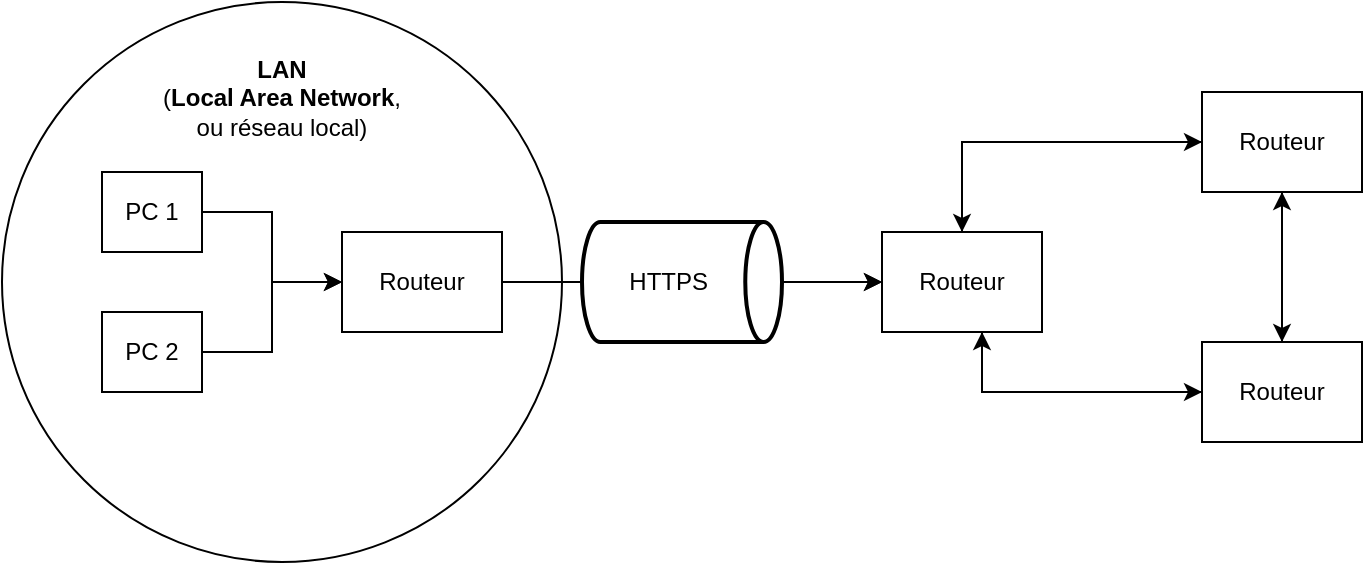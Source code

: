 <mxfile version="14.8.0" type="github">
  <diagram id="s_3pCIxAKFfTdRZwG-cy" name="Page-1">
    <mxGraphModel dx="868" dy="440" grid="1" gridSize="10" guides="1" tooltips="1" connect="1" arrows="1" fold="1" page="1" pageScale="1" pageWidth="827" pageHeight="1169" math="0" shadow="0">
      <root>
        <mxCell id="0" />
        <mxCell id="1" parent="0" />
        <mxCell id="ULExNU8f8YkQf40PmKOp-6" value="" style="ellipse;whiteSpace=wrap;html=1;aspect=fixed;" vertex="1" parent="1">
          <mxGeometry x="230" y="45" width="280" height="280" as="geometry" />
        </mxCell>
        <mxCell id="ULExNU8f8YkQf40PmKOp-4" style="edgeStyle=orthogonalEdgeStyle;rounded=0;orthogonalLoop=1;jettySize=auto;html=1;entryX=0;entryY=0.5;entryDx=0;entryDy=0;" edge="1" parent="1" source="ULExNU8f8YkQf40PmKOp-1" target="ULExNU8f8YkQf40PmKOp-3">
          <mxGeometry relative="1" as="geometry" />
        </mxCell>
        <mxCell id="ULExNU8f8YkQf40PmKOp-1" value="PC 1" style="rounded=0;whiteSpace=wrap;html=1;" vertex="1" parent="1">
          <mxGeometry x="280" y="130" width="50" height="40" as="geometry" />
        </mxCell>
        <mxCell id="ULExNU8f8YkQf40PmKOp-5" style="edgeStyle=orthogonalEdgeStyle;rounded=0;orthogonalLoop=1;jettySize=auto;html=1;entryX=0;entryY=0.5;entryDx=0;entryDy=0;" edge="1" parent="1" source="ULExNU8f8YkQf40PmKOp-2" target="ULExNU8f8YkQf40PmKOp-3">
          <mxGeometry relative="1" as="geometry" />
        </mxCell>
        <mxCell id="ULExNU8f8YkQf40PmKOp-2" value="PC 2" style="rounded=0;whiteSpace=wrap;html=1;" vertex="1" parent="1">
          <mxGeometry x="280" y="200" width="50" height="40" as="geometry" />
        </mxCell>
        <mxCell id="ULExNU8f8YkQf40PmKOp-14" style="edgeStyle=orthogonalEdgeStyle;rounded=0;orthogonalLoop=1;jettySize=auto;html=1;entryX=0;entryY=0.5;entryDx=0;entryDy=0;" edge="1" parent="1" source="ULExNU8f8YkQf40PmKOp-3" target="ULExNU8f8YkQf40PmKOp-11">
          <mxGeometry relative="1" as="geometry" />
        </mxCell>
        <mxCell id="ULExNU8f8YkQf40PmKOp-3" value="Routeur" style="rounded=0;whiteSpace=wrap;html=1;" vertex="1" parent="1">
          <mxGeometry x="400" y="160" width="80" height="50" as="geometry" />
        </mxCell>
        <mxCell id="ULExNU8f8YkQf40PmKOp-9" value="&lt;div&gt;&lt;span class=&quot;ILfuVd&quot;&gt;&lt;span class=&quot;hgKElc&quot;&gt;&lt;b&gt;LAN&lt;/b&gt; &lt;br&gt;&lt;/span&gt;&lt;/span&gt;&lt;/div&gt;&lt;div&gt;&lt;span class=&quot;ILfuVd&quot;&gt;&lt;span class=&quot;hgKElc&quot;&gt;(&lt;b&gt;Local Area Network&lt;/b&gt;, ou réseau local)&lt;/span&gt;&lt;/span&gt;&lt;/div&gt;" style="text;html=1;strokeColor=none;fillColor=none;align=center;verticalAlign=middle;whiteSpace=wrap;rounded=0;" vertex="1" parent="1">
          <mxGeometry x="303.13" y="55" width="133.75" height="75" as="geometry" />
        </mxCell>
        <mxCell id="ULExNU8f8YkQf40PmKOp-19" style="edgeStyle=orthogonalEdgeStyle;rounded=0;orthogonalLoop=1;jettySize=auto;html=1;entryX=0;entryY=0.5;entryDx=0;entryDy=0;" edge="1" parent="1" source="ULExNU8f8YkQf40PmKOp-11" target="ULExNU8f8YkQf40PmKOp-13">
          <mxGeometry relative="1" as="geometry">
            <mxPoint x="840" y="220" as="targetPoint" />
            <Array as="points">
              <mxPoint x="720" y="240" />
            </Array>
          </mxGeometry>
        </mxCell>
        <mxCell id="ULExNU8f8YkQf40PmKOp-21" style="edgeStyle=orthogonalEdgeStyle;rounded=0;orthogonalLoop=1;jettySize=auto;html=1;entryX=0;entryY=0.5;entryDx=0;entryDy=0;" edge="1" parent="1" source="ULExNU8f8YkQf40PmKOp-11" target="ULExNU8f8YkQf40PmKOp-12">
          <mxGeometry relative="1" as="geometry">
            <Array as="points">
              <mxPoint x="710" y="115" />
            </Array>
          </mxGeometry>
        </mxCell>
        <mxCell id="ULExNU8f8YkQf40PmKOp-11" value="Routeur" style="rounded=0;whiteSpace=wrap;html=1;" vertex="1" parent="1">
          <mxGeometry x="670" y="160" width="80" height="50" as="geometry" />
        </mxCell>
        <mxCell id="ULExNU8f8YkQf40PmKOp-22" style="edgeStyle=orthogonalEdgeStyle;rounded=0;orthogonalLoop=1;jettySize=auto;html=1;entryX=0.5;entryY=0;entryDx=0;entryDy=0;" edge="1" parent="1" source="ULExNU8f8YkQf40PmKOp-12" target="ULExNU8f8YkQf40PmKOp-11">
          <mxGeometry relative="1" as="geometry" />
        </mxCell>
        <mxCell id="ULExNU8f8YkQf40PmKOp-23" style="edgeStyle=orthogonalEdgeStyle;rounded=0;orthogonalLoop=1;jettySize=auto;html=1;entryX=0.5;entryY=0;entryDx=0;entryDy=0;" edge="1" parent="1" source="ULExNU8f8YkQf40PmKOp-12" target="ULExNU8f8YkQf40PmKOp-13">
          <mxGeometry relative="1" as="geometry" />
        </mxCell>
        <mxCell id="ULExNU8f8YkQf40PmKOp-12" value="Routeur" style="rounded=0;whiteSpace=wrap;html=1;" vertex="1" parent="1">
          <mxGeometry x="830" y="90" width="80" height="50" as="geometry" />
        </mxCell>
        <mxCell id="ULExNU8f8YkQf40PmKOp-20" style="edgeStyle=orthogonalEdgeStyle;rounded=0;orthogonalLoop=1;jettySize=auto;html=1;" edge="1" parent="1" source="ULExNU8f8YkQf40PmKOp-13">
          <mxGeometry relative="1" as="geometry">
            <mxPoint x="720" y="210" as="targetPoint" />
            <Array as="points">
              <mxPoint x="720" y="240" />
            </Array>
          </mxGeometry>
        </mxCell>
        <mxCell id="ULExNU8f8YkQf40PmKOp-24" style="edgeStyle=orthogonalEdgeStyle;rounded=0;orthogonalLoop=1;jettySize=auto;html=1;entryX=0.5;entryY=1;entryDx=0;entryDy=0;" edge="1" parent="1" source="ULExNU8f8YkQf40PmKOp-13" target="ULExNU8f8YkQf40PmKOp-12">
          <mxGeometry relative="1" as="geometry" />
        </mxCell>
        <mxCell id="ULExNU8f8YkQf40PmKOp-13" value="Routeur" style="rounded=0;whiteSpace=wrap;html=1;" vertex="1" parent="1">
          <mxGeometry x="830" y="215" width="80" height="50" as="geometry" />
        </mxCell>
        <mxCell id="ULExNU8f8YkQf40PmKOp-18" style="edgeStyle=orthogonalEdgeStyle;rounded=0;orthogonalLoop=1;jettySize=auto;html=1;entryX=0;entryY=0.5;entryDx=0;entryDy=0;" edge="1" parent="1" source="ULExNU8f8YkQf40PmKOp-17" target="ULExNU8f8YkQf40PmKOp-11">
          <mxGeometry relative="1" as="geometry" />
        </mxCell>
        <mxCell id="ULExNU8f8YkQf40PmKOp-17" value="&lt;div align=&quot;center&quot;&gt;HTTPS&amp;nbsp;&amp;nbsp;&amp;nbsp;&amp;nbsp; &lt;br&gt;&lt;/div&gt;" style="strokeWidth=2;html=1;shape=mxgraph.flowchart.direct_data;whiteSpace=wrap;align=center;" vertex="1" parent="1">
          <mxGeometry x="520" y="155" width="100" height="60" as="geometry" />
        </mxCell>
      </root>
    </mxGraphModel>
  </diagram>
</mxfile>
